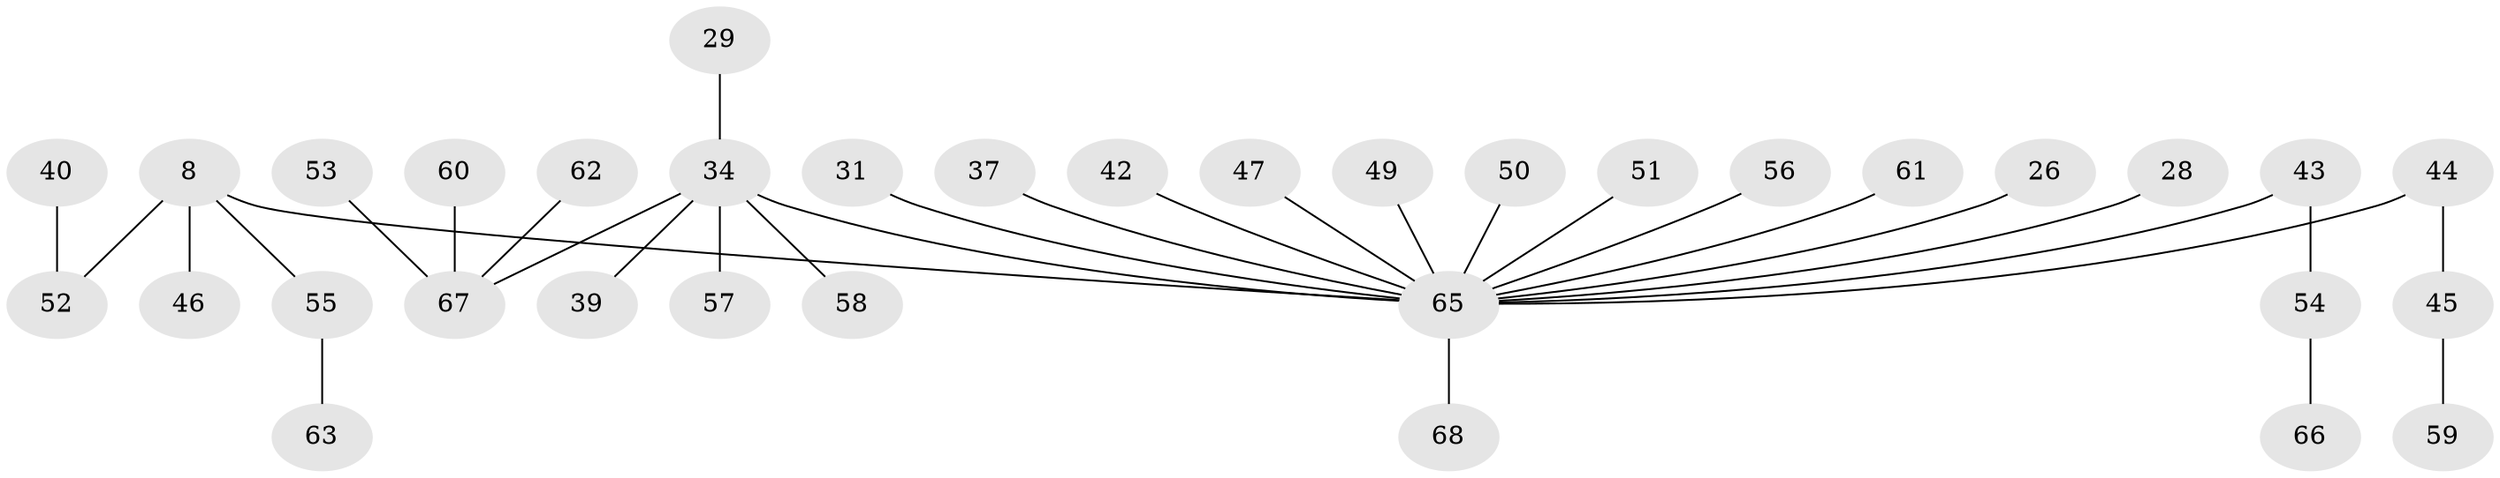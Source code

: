 // original degree distribution, {2: 0.3235294117647059, 8: 0.014705882352941176, 5: 0.029411764705882353, 3: 0.11764705882352941, 4: 0.058823529411764705, 6: 0.014705882352941176, 1: 0.4411764705882353}
// Generated by graph-tools (version 1.1) at 2025/44/03/04/25 21:44:33]
// undirected, 34 vertices, 33 edges
graph export_dot {
graph [start="1"]
  node [color=gray90,style=filled];
  8 [super="+4"];
  26 [super="+21"];
  28;
  29;
  31;
  34 [super="+24"];
  37;
  39;
  40;
  42;
  43;
  44;
  45;
  46;
  47 [super="+30"];
  49;
  50;
  51;
  52 [super="+15"];
  53;
  54;
  55 [super="+48"];
  56 [super="+41"];
  57;
  58;
  59;
  60;
  61 [super="+36"];
  62;
  63;
  65 [super="+27+64"];
  66;
  67 [super="+38"];
  68;
  8 -- 52 [weight=2];
  8 -- 46;
  8 -- 65;
  8 -- 55;
  26 -- 65;
  28 -- 65;
  29 -- 34;
  31 -- 65;
  34 -- 65 [weight=2];
  34 -- 39;
  34 -- 57;
  34 -- 58;
  34 -- 67;
  37 -- 65;
  40 -- 52;
  42 -- 65;
  43 -- 54;
  43 -- 65;
  44 -- 45;
  44 -- 65;
  45 -- 59;
  47 -- 65;
  49 -- 65;
  50 -- 65;
  51 -- 65;
  53 -- 67;
  54 -- 66;
  55 -- 63;
  56 -- 65;
  60 -- 67;
  61 -- 65;
  62 -- 67;
  65 -- 68;
}
